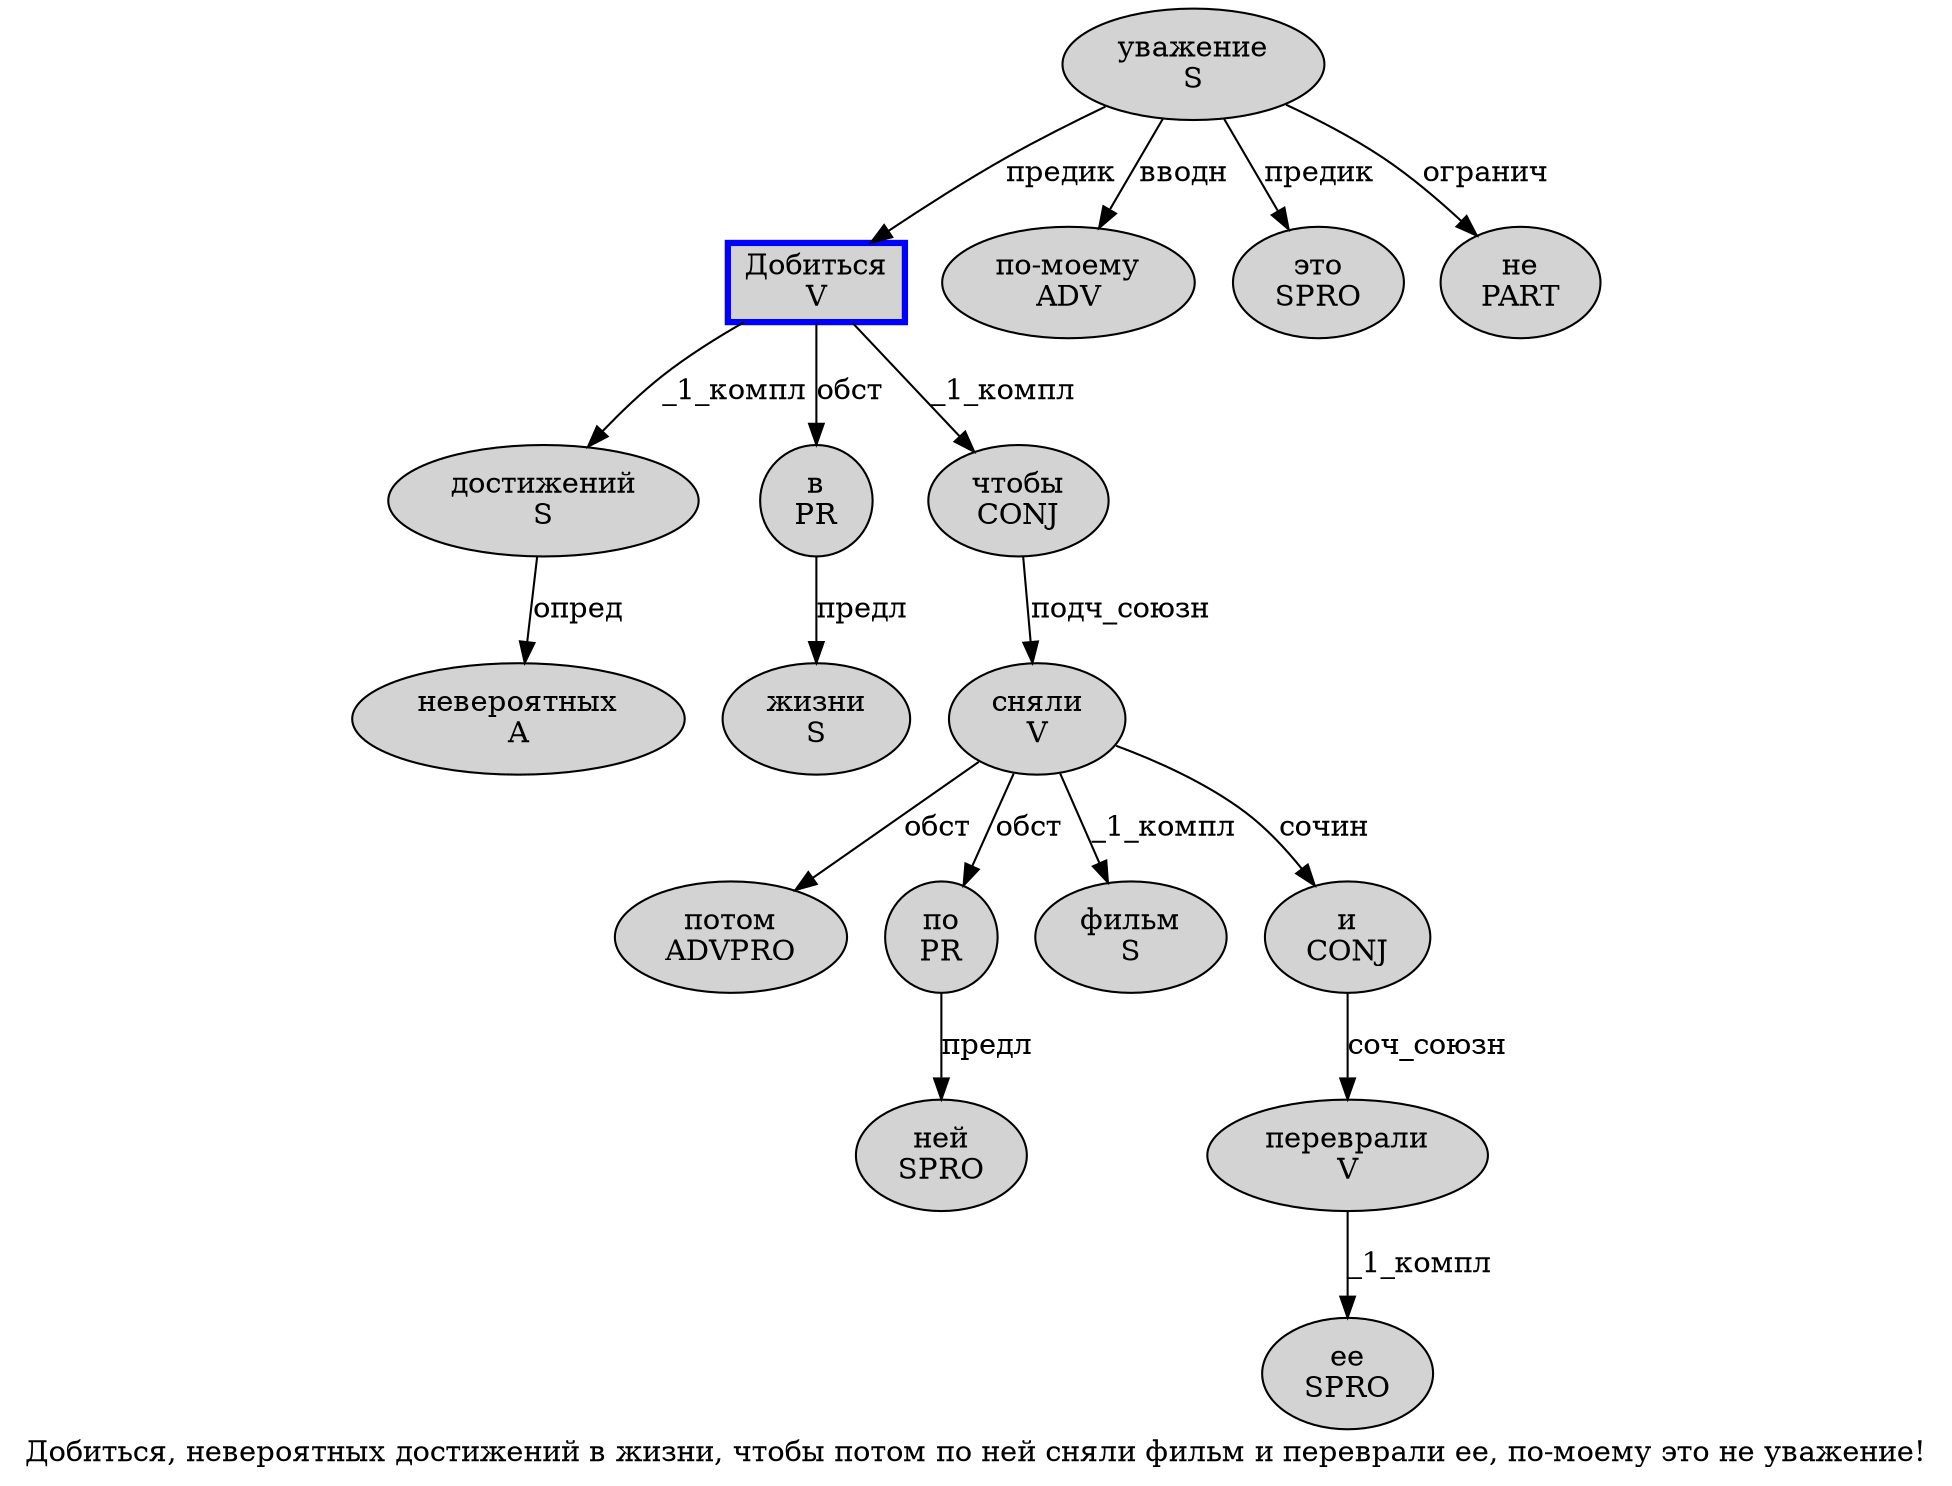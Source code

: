 digraph SENTENCE_3693 {
	graph [label="Добиться, невероятных достижений в жизни, чтобы потом по ней сняли фильм и переврали ее, по-моему это не уважение!"]
	node [style=filled]
		0 [label="Добиться
V" color=blue fillcolor=lightgray penwidth=3 shape=box]
		2 [label="невероятных
A" color="" fillcolor=lightgray penwidth=1 shape=ellipse]
		3 [label="достижений
S" color="" fillcolor=lightgray penwidth=1 shape=ellipse]
		4 [label="в
PR" color="" fillcolor=lightgray penwidth=1 shape=ellipse]
		5 [label="жизни
S" color="" fillcolor=lightgray penwidth=1 shape=ellipse]
		7 [label="чтобы
CONJ" color="" fillcolor=lightgray penwidth=1 shape=ellipse]
		8 [label="потом
ADVPRO" color="" fillcolor=lightgray penwidth=1 shape=ellipse]
		9 [label="по
PR" color="" fillcolor=lightgray penwidth=1 shape=ellipse]
		10 [label="ней
SPRO" color="" fillcolor=lightgray penwidth=1 shape=ellipse]
		11 [label="сняли
V" color="" fillcolor=lightgray penwidth=1 shape=ellipse]
		12 [label="фильм
S" color="" fillcolor=lightgray penwidth=1 shape=ellipse]
		13 [label="и
CONJ" color="" fillcolor=lightgray penwidth=1 shape=ellipse]
		14 [label="переврали
V" color="" fillcolor=lightgray penwidth=1 shape=ellipse]
		15 [label="ее
SPRO" color="" fillcolor=lightgray penwidth=1 shape=ellipse]
		17 [label="по-моему
ADV" color="" fillcolor=lightgray penwidth=1 shape=ellipse]
		18 [label="это
SPRO" color="" fillcolor=lightgray penwidth=1 shape=ellipse]
		19 [label="не
PART" color="" fillcolor=lightgray penwidth=1 shape=ellipse]
		20 [label="уважение
S" color="" fillcolor=lightgray penwidth=1 shape=ellipse]
			3 -> 2 [label="опред"]
			9 -> 10 [label="предл"]
			20 -> 0 [label="предик"]
			20 -> 17 [label="вводн"]
			20 -> 18 [label="предик"]
			20 -> 19 [label="огранич"]
			14 -> 15 [label="_1_компл"]
			11 -> 8 [label="обст"]
			11 -> 9 [label="обст"]
			11 -> 12 [label="_1_компл"]
			11 -> 13 [label="сочин"]
			7 -> 11 [label="подч_союзн"]
			0 -> 3 [label="_1_компл"]
			0 -> 4 [label="обст"]
			0 -> 7 [label="_1_компл"]
			4 -> 5 [label="предл"]
			13 -> 14 [label="соч_союзн"]
}